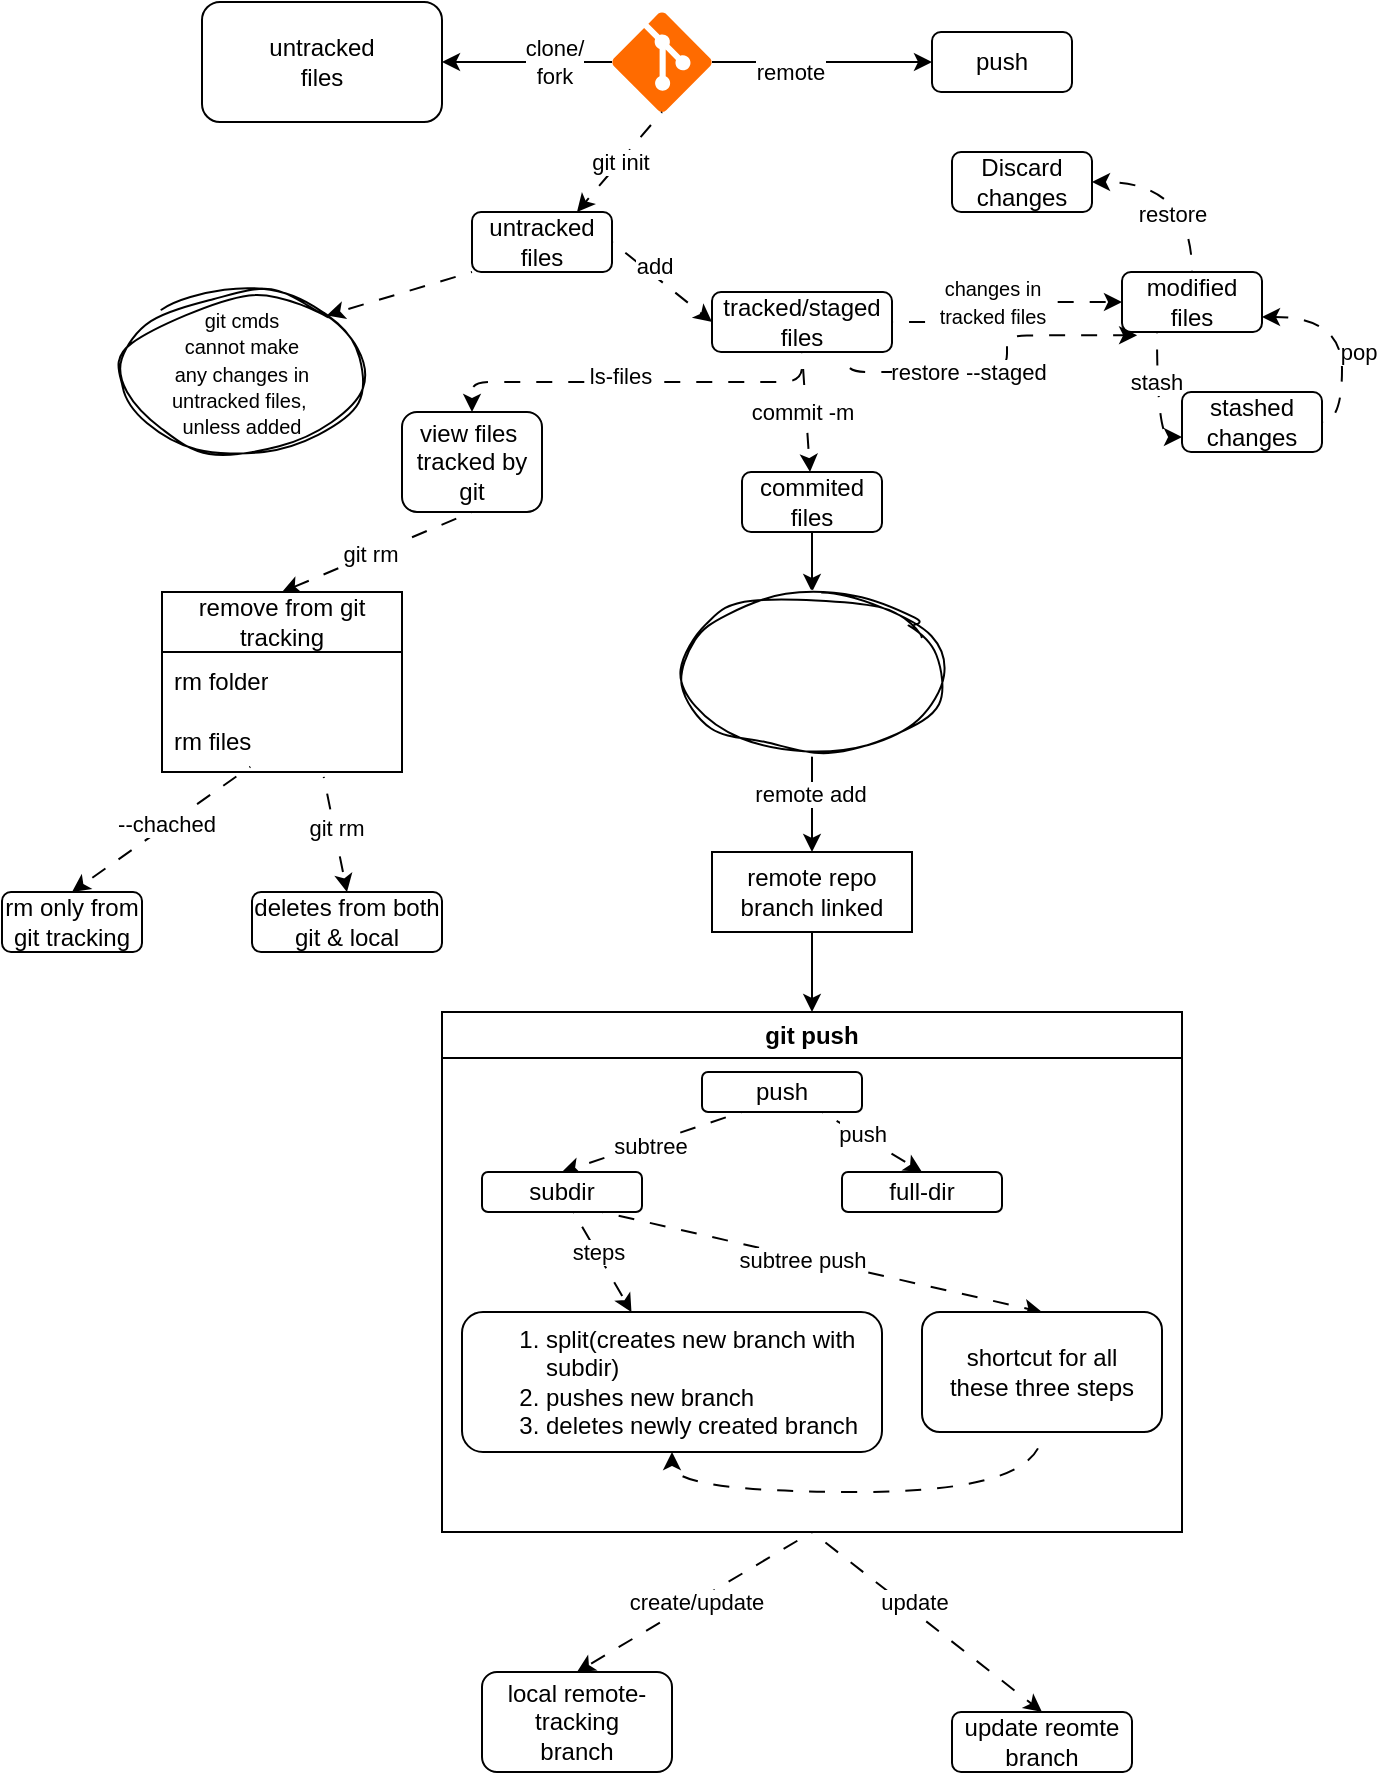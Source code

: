 <mxfile>
    <diagram id="t2jrKLKRC3KNHMHjOV-I" name="Page-1">
        <mxGraphModel dx="1852" dy="563" grid="1" gridSize="10" guides="1" tooltips="1" connect="1" arrows="1" fold="1" page="1" pageScale="1" pageWidth="850" pageHeight="1100" background="none" math="0" shadow="0">
            <root>
                <mxCell id="0"/>
                <mxCell id="1" parent="0"/>
                <mxCell id="8" value="" style="edgeStyle=none;html=1;textShadow=1;exitX=1;exitY=0.5;exitDx=0;exitDy=0;exitPerimeter=0;" parent="1" source="30" target="7" edge="1">
                    <mxGeometry relative="1" as="geometry">
                        <mxPoint x="313.75" y="325" as="sourcePoint"/>
                    </mxGeometry>
                </mxCell>
                <mxCell id="16" value="remote&lt;div&gt;&lt;br&gt;&lt;/div&gt;" style="edgeLabel;html=1;align=center;verticalAlign=middle;resizable=0;points=[];" parent="8" vertex="1" connectable="0">
                    <mxGeometry x="-0.301" y="-1" relative="1" as="geometry">
                        <mxPoint y="11" as="offset"/>
                    </mxGeometry>
                </mxCell>
                <mxCell id="25" value="" style="edgeStyle=none;html=1;exitX=0;exitY=0.5;exitDx=0;exitDy=0;exitPerimeter=0;" parent="1" source="30" target="22" edge="1">
                    <mxGeometry relative="1" as="geometry">
                        <mxPoint x="266.25" y="325.848" as="sourcePoint"/>
                    </mxGeometry>
                </mxCell>
                <mxCell id="26" value="clone/&lt;div&gt;fork&lt;/div&gt;" style="edgeLabel;html=1;align=center;verticalAlign=middle;resizable=0;points=[];" parent="25" vertex="1" connectable="0">
                    <mxGeometry x="-0.3" y="-1" relative="1" as="geometry">
                        <mxPoint y="1" as="offset"/>
                    </mxGeometry>
                </mxCell>
                <mxCell id="7" value="push" style="whiteSpace=wrap;html=1;rounded=1;gradientColor=none;strokeColor=default;" parent="1" vertex="1">
                    <mxGeometry x="425" y="310" width="70" height="30" as="geometry"/>
                </mxCell>
                <mxCell id="168" value="Discard changes" style="whiteSpace=wrap;html=1;rounded=1;gradientColor=none;strokeColor=default;" vertex="1" parent="1">
                    <mxGeometry x="435" y="370" width="70" height="30" as="geometry"/>
                </mxCell>
                <mxCell id="126" style="edgeStyle=none;html=1;exitX=0.5;exitY=1;exitDx=0;exitDy=0;entryX=0.5;entryY=0;entryDx=0;entryDy=0;" edge="1" parent="1" source="122" target="171">
                    <mxGeometry relative="1" as="geometry">
                        <mxPoint x="385" y="600" as="targetPoint"/>
                    </mxGeometry>
                </mxCell>
                <mxCell id="122" value="commited files" style="whiteSpace=wrap;html=1;rounded=1;gradientColor=none;strokeColor=default;" vertex="1" parent="1">
                    <mxGeometry x="330" y="530" width="70" height="30" as="geometry"/>
                </mxCell>
                <mxCell id="132" value="local remote-tracking&lt;div&gt;branch&lt;/div&gt;" style="whiteSpace=wrap;html=1;rounded=1;gradientColor=none;strokeColor=default;" vertex="1" parent="1">
                    <mxGeometry x="200" y="1130" width="95" height="50" as="geometry"/>
                </mxCell>
                <mxCell id="133" value="update reomte branch" style="whiteSpace=wrap;html=1;rounded=1;gradientColor=none;strokeColor=default;" vertex="1" parent="1">
                    <mxGeometry x="435" y="1150" width="90" height="30" as="geometry"/>
                </mxCell>
                <mxCell id="47" value="view files&amp;nbsp;&lt;div&gt;tracked by&lt;/div&gt;&lt;div&gt;git&lt;/div&gt;" style="whiteSpace=wrap;html=1;rounded=1;gradientColor=none;strokeColor=default;" vertex="1" parent="1">
                    <mxGeometry x="160" y="500" width="70" height="50" as="geometry"/>
                </mxCell>
                <mxCell id="108" style="edgeStyle=orthogonalEdgeStyle;html=1;exitX=0.25;exitY=1;exitDx=0;exitDy=0;entryX=0;entryY=0.75;entryDx=0;entryDy=0;flowAnimation=1;curved=1;" edge="1" parent="1" source="41" target="107">
                    <mxGeometry relative="1" as="geometry"/>
                </mxCell>
                <mxCell id="109" value="stash" style="edgeLabel;html=1;align=center;verticalAlign=middle;resizable=0;points=[];" vertex="1" connectable="0" parent="108">
                    <mxGeometry x="-0.244" relative="1" as="geometry">
                        <mxPoint x="-1" as="offset"/>
                    </mxGeometry>
                </mxCell>
                <mxCell id="169" style="edgeStyle=orthogonalEdgeStyle;html=1;exitX=0.5;exitY=0;exitDx=0;exitDy=0;entryX=1;entryY=0.5;entryDx=0;entryDy=0;curved=1;flowAnimation=1;" edge="1" parent="1" source="41" target="168">
                    <mxGeometry relative="1" as="geometry"/>
                </mxCell>
                <mxCell id="170" value="restore" style="edgeLabel;html=1;align=center;verticalAlign=middle;resizable=0;points=[];" vertex="1" connectable="0" parent="169">
                    <mxGeometry x="-0.385" y="10" relative="1" as="geometry">
                        <mxPoint as="offset"/>
                    </mxGeometry>
                </mxCell>
                <mxCell id="41" value="modified files" style="whiteSpace=wrap;html=1;rounded=1;gradientColor=none;strokeColor=default;" vertex="1" parent="1">
                    <mxGeometry x="520" y="430" width="70" height="30" as="geometry"/>
                </mxCell>
                <mxCell id="110" style="edgeStyle=orthogonalEdgeStyle;html=1;exitX=1;exitY=0.5;exitDx=0;exitDy=0;entryX=1;entryY=0.75;entryDx=0;entryDy=0;flowAnimation=1;curved=1;" edge="1" parent="1" source="107" target="41">
                    <mxGeometry relative="1" as="geometry"/>
                </mxCell>
                <mxCell id="111" value="pop" style="edgeLabel;html=1;align=center;verticalAlign=middle;resizable=0;points=[];" vertex="1" connectable="0" parent="110">
                    <mxGeometry x="0.387" y="-3" relative="1" as="geometry">
                        <mxPoint x="16" y="20" as="offset"/>
                    </mxGeometry>
                </mxCell>
                <mxCell id="107" value="stashed changes" style="whiteSpace=wrap;html=1;rounded=1;gradientColor=none;strokeColor=default;" vertex="1" parent="1">
                    <mxGeometry x="550" y="490" width="70" height="30" as="geometry"/>
                </mxCell>
                <mxCell id="102" style="edgeStyle=none;html=1;exitX=0.368;exitY=0.912;exitDx=0;exitDy=0;exitPerimeter=0;entryX=0.5;entryY=0;entryDx=0;entryDy=0;flowAnimation=1;" edge="1" parent="1" source="53" target="100">
                    <mxGeometry relative="1" as="geometry">
                        <mxPoint x="330" y="670" as="targetPoint"/>
                    </mxGeometry>
                </mxCell>
                <mxCell id="105" value="--chached" style="edgeLabel;html=1;align=center;verticalAlign=middle;resizable=0;points=[];" vertex="1" connectable="0" parent="102">
                    <mxGeometry x="-0.059" y="-1" relative="1" as="geometry">
                        <mxPoint as="offset"/>
                    </mxGeometry>
                </mxCell>
                <mxCell id="100" value="rm only from&lt;div&gt;git tracking&lt;/div&gt;" style="whiteSpace=wrap;html=1;rounded=1;gradientColor=none;strokeColor=default;" vertex="1" parent="1">
                    <mxGeometry x="-40" y="740" width="70" height="30" as="geometry"/>
                </mxCell>
                <mxCell id="101" value="deletes from both&lt;div&gt;git &amp;amp; local&lt;/div&gt;" style="whiteSpace=wrap;html=1;rounded=1;gradientColor=none;strokeColor=default;" vertex="1" parent="1">
                    <mxGeometry x="85" y="740" width="95" height="30" as="geometry"/>
                </mxCell>
                <mxCell id="112" style="edgeStyle=none;html=1;exitX=1;exitY=0.5;exitDx=0;exitDy=0;entryX=0;entryY=0.5;entryDx=0;entryDy=0;flowAnimation=1;" edge="1" parent="1" source="35" target="36">
                    <mxGeometry relative="1" as="geometry"/>
                </mxCell>
                <mxCell id="113" value="add" style="edgeLabel;html=1;align=center;verticalAlign=middle;resizable=0;points=[];" vertex="1" connectable="0" parent="112">
                    <mxGeometry x="-0.259" y="4" relative="1" as="geometry">
                        <mxPoint as="offset"/>
                    </mxGeometry>
                </mxCell>
                <mxCell id="118" style="edgeStyle=none;html=1;exitX=0;exitY=1;exitDx=0;exitDy=0;entryX=1;entryY=0;entryDx=0;entryDy=0;flowAnimation=1;" edge="1" parent="1" source="35" target="117">
                    <mxGeometry relative="1" as="geometry"/>
                </mxCell>
                <mxCell id="35" value="untracked files" style="whiteSpace=wrap;html=1;rounded=1;gradientColor=none;strokeColor=default;" vertex="1" parent="1">
                    <mxGeometry x="195" y="400" width="70" height="30" as="geometry"/>
                </mxCell>
                <mxCell id="42" style="edgeStyle=orthogonalEdgeStyle;html=1;exitX=1;exitY=0.5;exitDx=0;exitDy=0;entryX=0;entryY=0.5;entryDx=0;entryDy=0;flowAnimation=1;" edge="1" parent="1" source="36" target="41">
                    <mxGeometry relative="1" as="geometry"/>
                </mxCell>
                <mxCell id="43" value="&lt;font style=&quot;font-size: 10px;&quot;&gt;changes in&lt;/font&gt;&lt;div&gt;&lt;font style=&quot;font-size: 10px;&quot;&gt;tracked files&lt;/font&gt;&lt;/div&gt;" style="edgeLabel;html=1;align=center;verticalAlign=middle;resizable=0;points=[];" vertex="1" connectable="0" parent="42">
                    <mxGeometry x="0.191" relative="1" as="geometry">
                        <mxPoint x="-15" as="offset"/>
                    </mxGeometry>
                </mxCell>
                <mxCell id="48" style="edgeStyle=orthogonalEdgeStyle;html=1;exitX=0.5;exitY=1;exitDx=0;exitDy=0;entryX=0.5;entryY=0;entryDx=0;entryDy=0;flowAnimation=1;" edge="1" parent="1" source="36" target="47">
                    <mxGeometry relative="1" as="geometry"/>
                </mxCell>
                <mxCell id="49" value="ls-files" style="edgeLabel;html=1;align=center;verticalAlign=middle;resizable=0;points=[];" vertex="1" connectable="0" parent="48">
                    <mxGeometry x="0.086" y="-3" relative="1" as="geometry">
                        <mxPoint as="offset"/>
                    </mxGeometry>
                </mxCell>
                <mxCell id="55" style="edgeStyle=none;html=1;exitX=0.5;exitY=1;exitDx=0;exitDy=0;entryX=0.5;entryY=0;entryDx=0;entryDy=0;flowAnimation=1;" edge="1" parent="1" source="47" target="51">
                    <mxGeometry relative="1" as="geometry"/>
                </mxCell>
                <mxCell id="167" value="git rm" style="edgeLabel;html=1;align=center;verticalAlign=middle;resizable=0;points=[];" vertex="1" connectable="0" parent="55">
                    <mxGeometry x="0.071" y="-1" relative="1" as="geometry">
                        <mxPoint as="offset"/>
                    </mxGeometry>
                </mxCell>
                <mxCell id="123" style="html=1;exitX=0.5;exitY=1;exitDx=0;exitDy=0;flowAnimation=1;" edge="1" parent="1" source="36" target="122">
                    <mxGeometry relative="1" as="geometry"/>
                </mxCell>
                <mxCell id="124" value="commit -m" style="edgeLabel;html=1;align=center;verticalAlign=middle;resizable=0;points=[];" vertex="1" connectable="0" parent="123">
                    <mxGeometry x="-0.022" y="-2" relative="1" as="geometry">
                        <mxPoint as="offset"/>
                    </mxGeometry>
                </mxCell>
                <mxCell id="36" value="tracked/staged&lt;div&gt;&lt;font style=&quot;color: light-dark(rgb(0, 0, 0), rgb(255, 255, 255));&quot;&gt;files&lt;/font&gt;&lt;/div&gt;" style="whiteSpace=wrap;html=1;rounded=1;gradientColor=none;strokeColor=default;" vertex="1" parent="1">
                    <mxGeometry x="315" y="440" width="90" height="30" as="geometry"/>
                </mxCell>
                <mxCell id="22" value="untracked&lt;div&gt;files&lt;/div&gt;" style="whiteSpace=wrap;html=1;rounded=1;" parent="1" vertex="1">
                    <mxGeometry x="60" y="295" width="120" height="60" as="geometry"/>
                </mxCell>
                <mxCell id="30" value="" style="verticalLabelPosition=bottom;html=1;verticalAlign=top;align=center;strokeColor=none;fillColor=#FF6B00;shape=mxgraph.azure.git_repository;" parent="1" vertex="1">
                    <mxGeometry x="265" y="300" width="50" height="50" as="geometry"/>
                </mxCell>
                <mxCell id="38" value="git init" style="edgeStyle=none;html=1;exitX=0.5;exitY=1;exitDx=0;exitDy=0;entryX=0.75;entryY=0;entryDx=0;entryDy=0;flowAnimation=1;exitPerimeter=0;" edge="1" parent="1" source="30" target="35">
                    <mxGeometry relative="1" as="geometry">
                        <mxPoint x="260.0" y="400" as="sourcePoint"/>
                    </mxGeometry>
                </mxCell>
                <mxCell id="51" value="remove from git&lt;div&gt;&lt;font style=&quot;color: light-dark(rgb(0, 0, 0), rgb(255, 255, 255));&quot;&gt;tracking&lt;/font&gt;&lt;/div&gt;" style="swimlane;fontStyle=0;childLayout=stackLayout;horizontal=1;startSize=30;horizontalStack=0;resizeParent=1;resizeParentMax=0;resizeLast=0;collapsible=1;marginBottom=0;whiteSpace=wrap;html=1;" vertex="1" parent="1">
                    <mxGeometry x="40" y="590" width="120" height="90" as="geometry"/>
                </mxCell>
                <mxCell id="56" value="rm folder" style="text;strokeColor=none;fillColor=none;align=left;verticalAlign=middle;spacingLeft=4;spacingRight=4;overflow=hidden;points=[[0,0.5],[1,0.5]];portConstraint=eastwest;rotatable=0;whiteSpace=wrap;html=1;" vertex="1" parent="51">
                    <mxGeometry y="30" width="120" height="30" as="geometry"/>
                </mxCell>
                <mxCell id="53" value="rm files" style="text;strokeColor=none;fillColor=none;align=left;verticalAlign=middle;spacingLeft=4;spacingRight=4;overflow=hidden;points=[[0,0.5],[1,0.5]];portConstraint=eastwest;rotatable=0;whiteSpace=wrap;html=1;" vertex="1" parent="51">
                    <mxGeometry y="60" width="120" height="30" as="geometry"/>
                </mxCell>
                <mxCell id="104" value="" style="endArrow=classic;html=1;entryX=0.5;entryY=0;entryDx=0;entryDy=0;exitX=0.674;exitY=1.082;exitDx=0;exitDy=0;exitPerimeter=0;flowAnimation=1;" edge="1" parent="1" source="53" target="101">
                    <mxGeometry width="50" height="50" relative="1" as="geometry">
                        <mxPoint x="350" y="660" as="sourcePoint"/>
                        <mxPoint x="400" y="610" as="targetPoint"/>
                    </mxGeometry>
                </mxCell>
                <mxCell id="106" value="git rm" style="edgeLabel;html=1;align=center;verticalAlign=middle;resizable=0;points=[];" vertex="1" connectable="0" parent="104">
                    <mxGeometry x="-0.115" y="1" relative="1" as="geometry">
                        <mxPoint as="offset"/>
                    </mxGeometry>
                </mxCell>
                <mxCell id="117" value="&lt;font style=&quot;scrollbar-color: rgb(75, 75, 75) rgb(27, 29, 30); text-wrap-mode: nowrap; font-size: 10px; color: light-dark(rgb(0, 0, 0), rgb(255, 255, 255));&quot;&gt;git cmds&lt;/font&gt;&lt;div style=&quot;scrollbar-color: rgb(75, 75, 75) rgb(27, 29, 30); font-size: 11px; text-wrap-mode: nowrap;&quot;&gt;&lt;font style=&quot;scrollbar-color: rgb(75, 75, 75) rgb(27, 29, 30); font-size: 10px; color: light-dark(rgb(0, 0, 0), rgb(255, 255, 255));&quot;&gt;cannot make&lt;/font&gt;&lt;/div&gt;&lt;div style=&quot;scrollbar-color: rgb(75, 75, 75) rgb(27, 29, 30); font-size: 11px; text-wrap-mode: nowrap;&quot;&gt;&lt;font style=&quot;scrollbar-color: rgb(75, 75, 75) rgb(27, 29, 30); font-size: 10px; color: light-dark(rgb(0, 0, 0), rgb(255, 255, 255));&quot;&gt;any changes in&lt;/font&gt;&lt;/div&gt;&lt;div style=&quot;scrollbar-color: rgb(75, 75, 75) rgb(27, 29, 30); font-size: 11px; text-wrap-mode: nowrap;&quot;&gt;&lt;font style=&quot;scrollbar-color: rgb(75, 75, 75) rgb(27, 29, 30); font-size: 10px; color: light-dark(rgb(0, 0, 0), rgb(255, 255, 255));&quot;&gt;untracked files,&amp;nbsp;&lt;/font&gt;&lt;/div&gt;&lt;div style=&quot;scrollbar-color: rgb(75, 75, 75) rgb(27, 29, 30); font-size: 11px; text-wrap-mode: nowrap;&quot;&gt;&lt;font style=&quot;scrollbar-color: rgb(75, 75, 75) rgb(27, 29, 30); font-size: 10px; color: light-dark(rgb(0, 0, 0), rgb(255, 255, 255));&quot;&gt;unless added&lt;/font&gt;&lt;/div&gt;" style="ellipse;whiteSpace=wrap;html=1;sketch=1;curveFitting=1;jiggle=2;" vertex="1" parent="1">
                    <mxGeometry x="20" y="440" width="120" height="80" as="geometry"/>
                </mxCell>
                <mxCell id="120" style="edgeStyle=orthogonalEdgeStyle;html=1;exitX=0.75;exitY=1;exitDx=0;exitDy=0;entryX=0.108;entryY=1.055;entryDx=0;entryDy=0;entryPerimeter=0;flowAnimation=1;" edge="1" parent="1" source="36" target="41">
                    <mxGeometry relative="1" as="geometry"/>
                </mxCell>
                <mxCell id="121" value="restore --staged" style="edgeLabel;html=1;align=center;verticalAlign=middle;resizable=0;points=[];" vertex="1" connectable="0" parent="120">
                    <mxGeometry x="-0.18" y="-3" relative="1" as="geometry">
                        <mxPoint x="-1" y="-3" as="offset"/>
                    </mxGeometry>
                </mxCell>
                <mxCell id="128" style="edgeStyle=none;html=1;exitX=0.5;exitY=1;exitDx=0;exitDy=0;entryX=0.5;entryY=0;entryDx=0;entryDy=0;" edge="1" parent="1" source="171" target="127">
                    <mxGeometry relative="1" as="geometry">
                        <mxPoint x="385" y="640" as="sourcePoint"/>
                    </mxGeometry>
                </mxCell>
                <mxCell id="129" value="remote add" style="edgeLabel;html=1;align=center;verticalAlign=middle;resizable=0;points=[];" vertex="1" connectable="0" parent="128">
                    <mxGeometry x="-0.166" y="-1" relative="1" as="geometry">
                        <mxPoint as="offset"/>
                    </mxGeometry>
                </mxCell>
                <mxCell id="134" style="edgeStyle=none;html=1;exitX=0.5;exitY=1;exitDx=0;exitDy=0;entryX=0.5;entryY=0;entryDx=0;entryDy=0;flowAnimation=1;" edge="1" parent="1" source="140" target="132">
                    <mxGeometry relative="1" as="geometry">
                        <mxPoint x="516.25" y="780" as="sourcePoint"/>
                    </mxGeometry>
                </mxCell>
                <mxCell id="136" value="create/update" style="edgeLabel;html=1;align=center;verticalAlign=middle;resizable=0;points=[];" vertex="1" connectable="0" parent="134">
                    <mxGeometry x="-0.011" relative="1" as="geometry">
                        <mxPoint as="offset"/>
                    </mxGeometry>
                </mxCell>
                <mxCell id="135" style="edgeStyle=none;html=1;exitX=0.5;exitY=1;exitDx=0;exitDy=0;entryX=0.5;entryY=0;entryDx=0;entryDy=0;flowAnimation=1;" edge="1" parent="1" source="140" target="133">
                    <mxGeometry relative="1" as="geometry">
                        <mxPoint x="558.75" y="780" as="sourcePoint"/>
                    </mxGeometry>
                </mxCell>
                <mxCell id="137" value="update" style="edgeLabel;html=1;align=center;verticalAlign=middle;resizable=0;points=[];" vertex="1" connectable="0" parent="135">
                    <mxGeometry x="-0.164" y="4" relative="1" as="geometry">
                        <mxPoint as="offset"/>
                    </mxGeometry>
                </mxCell>
                <mxCell id="131" style="edgeStyle=none;html=1;exitX=0.5;exitY=1;exitDx=0;exitDy=0;entryX=0.5;entryY=0;entryDx=0;entryDy=0;" edge="1" parent="1" source="127" target="140">
                    <mxGeometry relative="1" as="geometry">
                        <mxPoint x="537.5" y="750" as="targetPoint"/>
                    </mxGeometry>
                </mxCell>
                <mxCell id="127" value="remote repo branch linked" style="text;html=1;align=center;verticalAlign=middle;whiteSpace=wrap;rounded=0;strokeColor=default;" vertex="1" parent="1">
                    <mxGeometry x="315" y="720" width="100" height="40" as="geometry"/>
                </mxCell>
                <mxCell id="140" value="git push" style="swimlane;whiteSpace=wrap;html=1;" vertex="1" parent="1">
                    <mxGeometry x="180" y="800" width="370" height="260" as="geometry"/>
                </mxCell>
                <mxCell id="145" value="" style="edgeStyle=none;html=1;" edge="1" parent="140" target="140">
                    <mxGeometry relative="1" as="geometry">
                        <mxPoint y="73.75" as="sourcePoint"/>
                        <mxPoint x="72" y="-50" as="targetPoint"/>
                    </mxGeometry>
                </mxCell>
                <mxCell id="150" style="edgeStyle=none;html=1;exitX=0.25;exitY=1;exitDx=0;exitDy=0;entryX=0.5;entryY=0;entryDx=0;entryDy=0;flowAnimation=1;" edge="1" parent="140" source="146" target="148">
                    <mxGeometry relative="1" as="geometry"/>
                </mxCell>
                <mxCell id="155" value="subtree" style="edgeLabel;html=1;align=center;verticalAlign=middle;resizable=0;points=[];" vertex="1" connectable="0" parent="150">
                    <mxGeometry x="0.037" y="1" relative="1" as="geometry">
                        <mxPoint as="offset"/>
                    </mxGeometry>
                </mxCell>
                <mxCell id="151" style="edgeStyle=none;html=1;exitX=0.75;exitY=1;exitDx=0;exitDy=0;entryX=0.5;entryY=0;entryDx=0;entryDy=0;flowAnimation=1;" edge="1" parent="140" source="146" target="149">
                    <mxGeometry relative="1" as="geometry"/>
                </mxCell>
                <mxCell id="156" value="push" style="edgeLabel;html=1;align=center;verticalAlign=middle;resizable=0;points=[];" vertex="1" connectable="0" parent="151">
                    <mxGeometry x="-0.207" y="1" relative="1" as="geometry">
                        <mxPoint as="offset"/>
                    </mxGeometry>
                </mxCell>
                <mxCell id="146" value="push" style="rounded=1;whiteSpace=wrap;html=1;" vertex="1" parent="140">
                    <mxGeometry x="130" y="30" width="80" height="20" as="geometry"/>
                </mxCell>
                <mxCell id="149" value="full-dir" style="rounded=1;whiteSpace=wrap;html=1;" vertex="1" parent="140">
                    <mxGeometry x="200" y="80" width="80" height="20" as="geometry"/>
                </mxCell>
                <mxCell id="154" value="" style="edgeStyle=none;html=1;flowAnimation=1;" edge="1" parent="140" source="148" target="153">
                    <mxGeometry relative="1" as="geometry"/>
                </mxCell>
                <mxCell id="162" value="steps" style="edgeLabel;html=1;align=center;verticalAlign=middle;resizable=0;points=[];" vertex="1" connectable="0" parent="154">
                    <mxGeometry x="-0.208" y="1" relative="1" as="geometry">
                        <mxPoint as="offset"/>
                    </mxGeometry>
                </mxCell>
                <mxCell id="163" style="edgeStyle=none;html=1;exitX=0.75;exitY=1;exitDx=0;exitDy=0;entryX=0.5;entryY=0;entryDx=0;entryDy=0;flowAnimation=1;" edge="1" parent="140" source="148" target="160">
                    <mxGeometry relative="1" as="geometry">
                        <mxPoint x="250" y="150" as="targetPoint"/>
                    </mxGeometry>
                </mxCell>
                <mxCell id="164" value="subtree push" style="edgeLabel;html=1;align=center;verticalAlign=middle;resizable=0;points=[];" vertex="1" connectable="0" parent="163">
                    <mxGeometry x="-0.091" y="-1" relative="1" as="geometry">
                        <mxPoint as="offset"/>
                    </mxGeometry>
                </mxCell>
                <mxCell id="148" value="subdir" style="rounded=1;whiteSpace=wrap;html=1;" vertex="1" parent="140">
                    <mxGeometry x="20" y="80" width="80" height="20" as="geometry"/>
                </mxCell>
                <mxCell id="153" value="&lt;ol&gt;&lt;li&gt;split(creates new branch with subdir)&lt;/li&gt;&lt;li&gt;pushes new branch&lt;/li&gt;&lt;li&gt;deletes newly created branch&lt;/li&gt;&lt;/ol&gt;" style="whiteSpace=wrap;html=1;rounded=1;align=left;" vertex="1" parent="140">
                    <mxGeometry x="10" y="150" width="210" height="70" as="geometry"/>
                </mxCell>
                <mxCell id="165" style="edgeStyle=orthogonalEdgeStyle;html=1;exitX=0.5;exitY=1;exitDx=0;exitDy=0;entryX=0.5;entryY=1;entryDx=0;entryDy=0;curved=1;flowAnimation=1;" edge="1" parent="140" source="160" target="153">
                    <mxGeometry relative="1" as="geometry">
                        <Array as="points">
                            <mxPoint x="300" y="240"/>
                            <mxPoint x="115" y="240"/>
                        </Array>
                    </mxGeometry>
                </mxCell>
                <mxCell id="160" value="shortcut for all&lt;div&gt;these three steps&lt;/div&gt;" style="whiteSpace=wrap;html=1;rounded=1;" vertex="1" parent="140">
                    <mxGeometry x="240" y="150" width="120" height="60" as="geometry"/>
                </mxCell>
                <mxCell id="171" value="&lt;span&gt;&lt;font style=&quot;color: light-dark(rgb(255, 255, 255), rgb(255, 255, 255));&quot;&gt;right now branch only exists in local&lt;/font&gt;&lt;/span&gt;" style="ellipse;whiteSpace=wrap;html=1;sketch=1;curveFitting=1;jiggle=2;" vertex="1" parent="1">
                    <mxGeometry x="300" y="590" width="130" height="80" as="geometry"/>
                </mxCell>
            </root>
        </mxGraphModel>
    </diagram>
</mxfile>